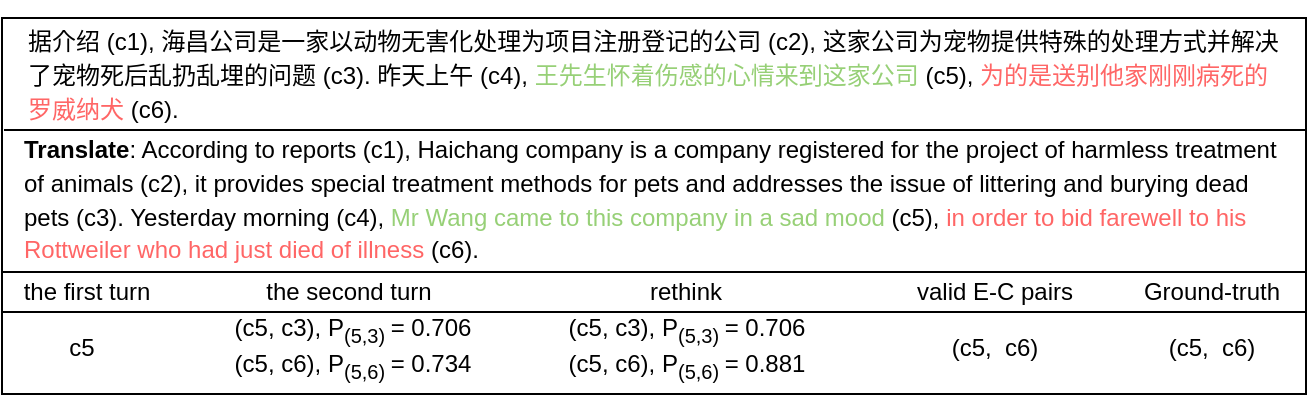 <mxfile version="15.0.2" type="github">
  <diagram id="HPst22vvmvAOV6Ry2rXI" name="Page-1">
    <mxGraphModel dx="748" dy="366" grid="0" gridSize="10" guides="1" tooltips="1" connect="1" arrows="1" fold="1" page="1" pageScale="1" pageWidth="660" pageHeight="200" math="0" shadow="0">
      <root>
        <mxCell id="0" />
        <mxCell id="1" parent="0" />
        <mxCell id="Onb9mag9hN51fVFquNFM-10" value="" style="rounded=0;whiteSpace=wrap;html=1;shadow=0;glass=0;sketch=0;strokeWidth=1;gradientColor=#FFFFFF;fillColor=none;" vertex="1" parent="1">
          <mxGeometry y="8" width="652" height="127" as="geometry" />
        </mxCell>
        <mxCell id="Onb9mag9hN51fVFquNFM-4" value="&lt;p style=&quot;line-height: 140%&quot;&gt;据介绍 (c1), 海昌公司是一家以动物无害化处理为项目注册登记的公司 (c2), 这家公司为宠物提供特殊的处理方式并解决了宠物死后乱扔乱埋的问题 (c3). 昨天上午 (c4), &lt;font color=&quot;#97d077&quot;&gt;王先生怀着伤感的心情来到这家公司&lt;/font&gt; (c5), &lt;font color=&quot;#ff6666&quot;&gt;为的是送别他家刚刚病死的罗威纳犬&lt;/font&gt; (c6).&lt;/p&gt;" style="text;html=1;align=left;verticalAlign=middle;whiteSpace=wrap;rounded=0;glass=0;shadow=0;sketch=0;perimeterSpacing=0;strokeWidth=0;fillColor=#ffffff;gradientColor=#FFFFFF;" vertex="1" parent="1">
          <mxGeometry x="10.75" y="11" width="630" height="51" as="geometry" />
        </mxCell>
        <mxCell id="Onb9mag9hN51fVFquNFM-6" value="&lt;p style=&quot;line-height: 140%&quot;&gt;&lt;b&gt;Translate&lt;/b&gt;: According to reports (c1), Haichang company is a company registered for the project of harmless treatment of animals (c2), it provides special treatment methods for pets and addresses the issue of littering and burying dead pets (c3). Yesterday morning (c4), &lt;font color=&quot;#97d077&quot;&gt;Mr Wang came to this company in a sad mood&lt;/font&gt; (c5), &lt;font color=&quot;#ff6666&quot;&gt;in order to bid farewell to his Rottweiler who had just died of illness&lt;/font&gt; (c6).&lt;/p&gt;" style="text;html=1;fillColor=none;align=left;verticalAlign=middle;whiteSpace=wrap;rounded=0;strokeWidth=0;" vertex="1" parent="1">
          <mxGeometry x="8.75" y="64" width="630" height="70" as="geometry" />
        </mxCell>
        <mxCell id="Onb9mag9hN51fVFquNFM-11" value="" style="endArrow=none;html=1;strokeWidth=1;" edge="1" parent="1">
          <mxGeometry width="50" height="50" relative="1" as="geometry">
            <mxPoint x="1" y="64" as="sourcePoint" />
            <mxPoint x="652" y="64" as="targetPoint" />
          </mxGeometry>
        </mxCell>
        <mxCell id="Onb9mag9hN51fVFquNFM-13" value="Ground-truth" style="text;html=1;strokeColor=none;fillColor=none;align=center;verticalAlign=middle;whiteSpace=wrap;rounded=0;shadow=0;glass=0;sketch=0;" vertex="1" parent="1">
          <mxGeometry x="563.75" y="135" width="82" height="20" as="geometry" />
        </mxCell>
        <mxCell id="Onb9mag9hN51fVFquNFM-14" value="&lt;font style=&quot;font-size: 12px&quot;&gt;the first turn&lt;/font&gt;" style="text;html=1;strokeColor=none;fillColor=none;align=center;verticalAlign=middle;whiteSpace=wrap;rounded=0;shadow=0;glass=0;sketch=0;" vertex="1" parent="1">
          <mxGeometry x="7.75" y="135" width="69" height="20" as="geometry" />
        </mxCell>
        <mxCell id="Onb9mag9hN51fVFquNFM-17" value="the second turn" style="text;html=1;strokeColor=none;fillColor=none;align=center;verticalAlign=middle;whiteSpace=wrap;rounded=0;shadow=0;glass=0;sketch=0;" vertex="1" parent="1">
          <mxGeometry x="124" y="135" width="99" height="20" as="geometry" />
        </mxCell>
        <mxCell id="Onb9mag9hN51fVFquNFM-18" value="rethink" style="text;html=1;strokeColor=none;fillColor=none;align=center;verticalAlign=middle;whiteSpace=wrap;rounded=0;shadow=0;glass=0;sketch=0;" vertex="1" parent="1">
          <mxGeometry x="301.5" y="135" width="80" height="20" as="geometry" />
        </mxCell>
        <mxCell id="Onb9mag9hN51fVFquNFM-19" value="valid E-C pairs" style="text;html=1;strokeColor=none;fillColor=none;align=center;verticalAlign=middle;whiteSpace=wrap;rounded=0;shadow=0;glass=0;sketch=0;" vertex="1" parent="1">
          <mxGeometry x="436" y="135" width="121" height="20" as="geometry" />
        </mxCell>
        <mxCell id="Onb9mag9hN51fVFquNFM-20" value="(c5,&amp;nbsp; c6)" style="text;html=1;strokeColor=none;fillColor=none;align=center;verticalAlign=middle;whiteSpace=wrap;rounded=0;shadow=0;glass=0;sketch=0;" vertex="1" parent="1">
          <mxGeometry x="568.25" y="163" width="74" height="20" as="geometry" />
        </mxCell>
        <mxCell id="Onb9mag9hN51fVFquNFM-21" value="c5" style="text;html=1;strokeColor=none;fillColor=none;align=center;verticalAlign=middle;whiteSpace=wrap;rounded=0;shadow=0;glass=0;sketch=0;" vertex="1" parent="1">
          <mxGeometry x="5.25" y="163" width="70" height="20" as="geometry" />
        </mxCell>
        <mxCell id="Onb9mag9hN51fVFquNFM-22" value="(c5, c3), P&lt;sub&gt;(5,3) &lt;/sub&gt;= 0.706&lt;br&gt;(c5, c6), P&lt;sub&gt;(5,6) &lt;/sub&gt;= 0.734" style="text;html=1;strokeColor=none;fillColor=none;align=center;verticalAlign=middle;whiteSpace=wrap;rounded=0;shadow=0;glass=0;sketch=0;" vertex="1" parent="1">
          <mxGeometry x="102.5" y="155" width="145" height="36" as="geometry" />
        </mxCell>
        <mxCell id="Onb9mag9hN51fVFquNFM-23" value="(c5, c3), P&lt;sub&gt;(5,3) &lt;/sub&gt;= 0.706&lt;br&gt;(c5, c6), P&lt;sub&gt;(5,6) &lt;/sub&gt;= 0.881" style="text;html=1;strokeColor=none;fillColor=none;align=center;verticalAlign=middle;whiteSpace=wrap;rounded=0;shadow=0;glass=0;sketch=0;" vertex="1" parent="1">
          <mxGeometry x="269.5" y="155" width="145" height="36" as="geometry" />
        </mxCell>
        <mxCell id="Onb9mag9hN51fVFquNFM-24" value="(c5,&amp;nbsp; c6)" style="text;html=1;strokeColor=none;fillColor=none;align=center;verticalAlign=middle;whiteSpace=wrap;rounded=0;shadow=0;glass=0;sketch=0;" vertex="1" parent="1">
          <mxGeometry x="452" y="163" width="89.25" height="20" as="geometry" />
        </mxCell>
        <mxCell id="Onb9mag9hN51fVFquNFM-25" value="" style="rounded=0;whiteSpace=wrap;html=1;shadow=0;glass=0;sketch=0;strokeColor=#000000;strokeWidth=1;fillColor=none;gradientColor=#FFFFFF;" vertex="1" parent="1">
          <mxGeometry y="135" width="652" height="61" as="geometry" />
        </mxCell>
        <mxCell id="Onb9mag9hN51fVFquNFM-26" value="" style="endArrow=none;html=1;" edge="1" parent="1">
          <mxGeometry width="50" height="50" relative="1" as="geometry">
            <mxPoint y="155" as="sourcePoint" />
            <mxPoint x="652" y="155" as="targetPoint" />
          </mxGeometry>
        </mxCell>
      </root>
    </mxGraphModel>
  </diagram>
</mxfile>
